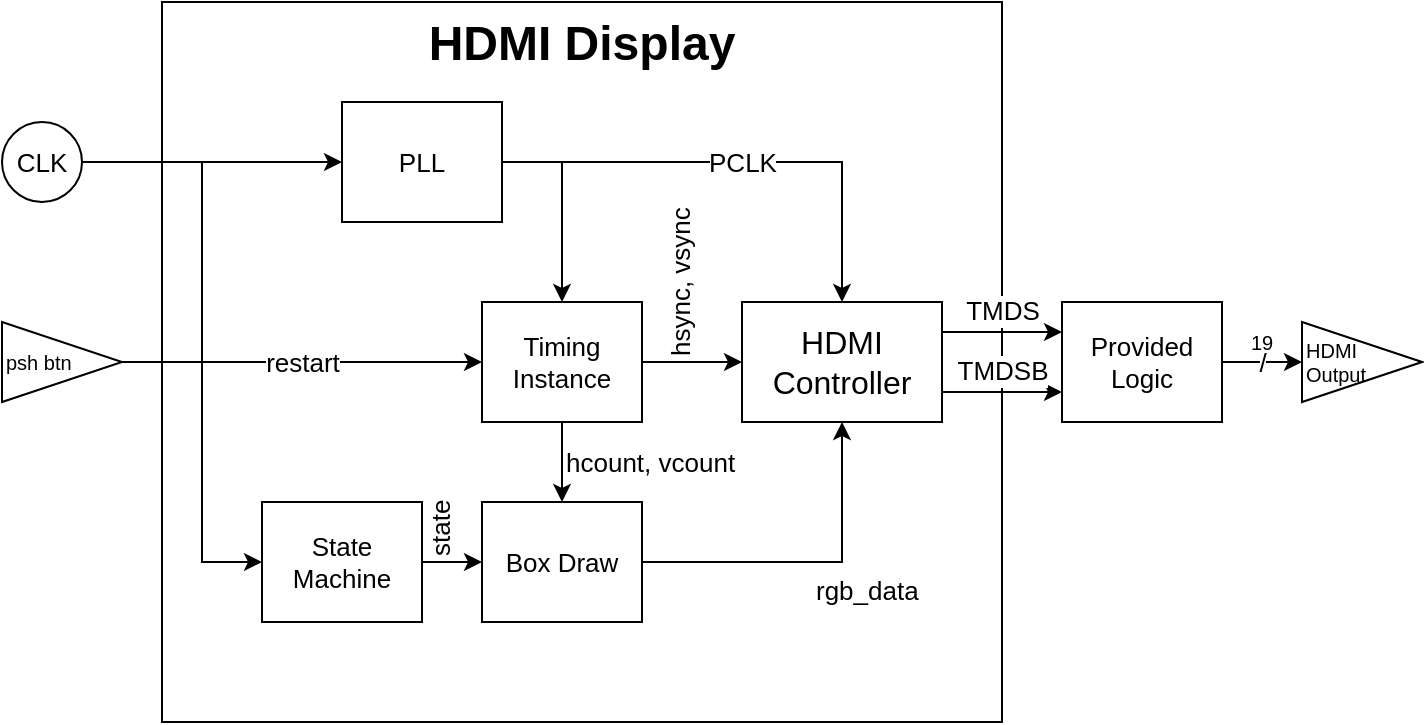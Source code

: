 <mxfile version="12.2.2" type="device" pages="1"><diagram id="qgjrS2K1t6nEMzr57tkp" name="Page-1"><mxGraphModel dx="1408" dy="748" grid="1" gridSize="10" guides="1" tooltips="1" connect="1" arrows="1" fold="1" page="1" pageScale="1" pageWidth="850" pageHeight="1100" math="0" shadow="0"><root><mxCell id="0"/><mxCell id="1" parent="0"/><mxCell id="UAfc2QD0hKN8cIli5ZDT-1" value="HDMI Display" style="rounded=0;whiteSpace=wrap;html=1;fontSize=24;fontStyle=1;verticalAlign=top;fillColor=none;align=center;" vertex="1" parent="1"><mxGeometry x="170" y="30" width="420" height="360" as="geometry"/></mxCell><mxCell id="UAfc2QD0hKN8cIli5ZDT-36" value="TMDS" style="edgeStyle=orthogonalEdgeStyle;rounded=0;orthogonalLoop=1;jettySize=auto;html=1;exitX=1;exitY=0.25;exitDx=0;exitDy=0;fontSize=13;align=center;entryX=0;entryY=0.25;entryDx=0;entryDy=0;verticalAlign=bottom;" edge="1" parent="1" source="UAfc2QD0hKN8cIli5ZDT-4" target="UAfc2QD0hKN8cIli5ZDT-38"><mxGeometry relative="1" as="geometry"><mxPoint x="620" y="195.333" as="targetPoint"/></mxGeometry></mxCell><mxCell id="UAfc2QD0hKN8cIli5ZDT-37" value="TMDSB" style="edgeStyle=orthogonalEdgeStyle;rounded=0;orthogonalLoop=1;jettySize=auto;html=1;exitX=1;exitY=0.75;exitDx=0;exitDy=0;fontSize=13;align=center;entryX=0;entryY=0.75;entryDx=0;entryDy=0;verticalAlign=bottom;" edge="1" parent="1" source="UAfc2QD0hKN8cIli5ZDT-4" target="UAfc2QD0hKN8cIli5ZDT-38"><mxGeometry relative="1" as="geometry"><mxPoint x="620" y="225.333" as="targetPoint"/></mxGeometry></mxCell><mxCell id="UAfc2QD0hKN8cIli5ZDT-4" value="HDMI Controller" style="rounded=0;whiteSpace=wrap;html=1;fillColor=none;fontSize=16;align=center;" vertex="1" parent="1"><mxGeometry x="460" y="180" width="100" height="60" as="geometry"/></mxCell><mxCell id="UAfc2QD0hKN8cIli5ZDT-19" style="edgeStyle=orthogonalEdgeStyle;rounded=0;orthogonalLoop=1;jettySize=auto;html=1;exitX=1;exitY=0.5;exitDx=0;exitDy=0;entryX=0.5;entryY=0;entryDx=0;entryDy=0;fontSize=13;" edge="1" parent="1" source="UAfc2QD0hKN8cIli5ZDT-8" target="UAfc2QD0hKN8cIli5ZDT-14"><mxGeometry relative="1" as="geometry"/></mxCell><mxCell id="UAfc2QD0hKN8cIli5ZDT-22" value="PCLK" style="edgeStyle=orthogonalEdgeStyle;rounded=0;orthogonalLoop=1;jettySize=auto;html=1;exitX=1;exitY=0.5;exitDx=0;exitDy=0;entryX=0.5;entryY=0;entryDx=0;entryDy=0;fontSize=13;" edge="1" parent="1" source="UAfc2QD0hKN8cIli5ZDT-8" target="UAfc2QD0hKN8cIli5ZDT-4"><mxGeometry relative="1" as="geometry"/></mxCell><mxCell id="UAfc2QD0hKN8cIli5ZDT-8" value="PLL" style="rounded=0;whiteSpace=wrap;html=1;fillColor=none;fontSize=13;align=center;" vertex="1" parent="1"><mxGeometry x="260" y="80" width="80" height="60" as="geometry"/></mxCell><mxCell id="UAfc2QD0hKN8cIli5ZDT-25" style="edgeStyle=orthogonalEdgeStyle;rounded=0;orthogonalLoop=1;jettySize=auto;html=1;exitX=1;exitY=0.5;exitDx=0;exitDy=0;entryX=0;entryY=0.5;entryDx=0;entryDy=0;fontSize=13;" edge="1" parent="1" source="UAfc2QD0hKN8cIli5ZDT-11" target="UAfc2QD0hKN8cIli5ZDT-8"><mxGeometry relative="1" as="geometry"/></mxCell><mxCell id="UAfc2QD0hKN8cIli5ZDT-27" style="edgeStyle=orthogonalEdgeStyle;rounded=0;orthogonalLoop=1;jettySize=auto;html=1;exitX=1;exitY=0.5;exitDx=0;exitDy=0;entryX=0;entryY=0.5;entryDx=0;entryDy=0;fontSize=13;" edge="1" parent="1" source="UAfc2QD0hKN8cIli5ZDT-11" target="UAfc2QD0hKN8cIli5ZDT-26"><mxGeometry relative="1" as="geometry"><Array as="points"><mxPoint x="190" y="110"/><mxPoint x="190" y="310"/></Array></mxGeometry></mxCell><mxCell id="UAfc2QD0hKN8cIli5ZDT-11" value="CLK" style="ellipse;whiteSpace=wrap;html=1;aspect=fixed;fillColor=none;fontSize=13;align=center;" vertex="1" parent="1"><mxGeometry x="90" y="90" width="40" height="40" as="geometry"/></mxCell><mxCell id="UAfc2QD0hKN8cIli5ZDT-32" value="hcount, vcount" style="edgeStyle=orthogonalEdgeStyle;rounded=0;orthogonalLoop=1;jettySize=auto;html=1;exitX=0.5;exitY=1;exitDx=0;exitDy=0;entryX=0.5;entryY=0;entryDx=0;entryDy=0;fontSize=13;verticalAlign=middle;align=left;" edge="1" parent="1" source="UAfc2QD0hKN8cIli5ZDT-14" target="UAfc2QD0hKN8cIli5ZDT-30"><mxGeometry relative="1" as="geometry"/></mxCell><mxCell id="UAfc2QD0hKN8cIli5ZDT-33" value="hsync, vsync" style="edgeStyle=orthogonalEdgeStyle;rounded=0;orthogonalLoop=1;jettySize=auto;html=1;exitX=1;exitY=0.5;exitDx=0;exitDy=0;entryX=0;entryY=0.5;entryDx=0;entryDy=0;fontSize=13;align=left;horizontal=0;verticalAlign=bottom;" edge="1" parent="1" source="UAfc2QD0hKN8cIli5ZDT-14" target="UAfc2QD0hKN8cIli5ZDT-4"><mxGeometry relative="1" as="geometry"/></mxCell><mxCell id="UAfc2QD0hKN8cIli5ZDT-14" value="Timing Instance" style="rounded=0;whiteSpace=wrap;html=1;fillColor=none;fontSize=13;align=center;" vertex="1" parent="1"><mxGeometry x="330" y="180" width="80" height="60" as="geometry"/></mxCell><mxCell id="UAfc2QD0hKN8cIli5ZDT-21" value="restart" style="edgeStyle=orthogonalEdgeStyle;rounded=0;orthogonalLoop=1;jettySize=auto;html=1;exitX=1;exitY=0.5;exitDx=0;exitDy=0;entryX=0;entryY=0.5;entryDx=0;entryDy=0;fontSize=13;" edge="1" parent="1" source="UAfc2QD0hKN8cIli5ZDT-20" target="UAfc2QD0hKN8cIli5ZDT-14"><mxGeometry relative="1" as="geometry"/></mxCell><mxCell id="UAfc2QD0hKN8cIli5ZDT-20" value="psh btn" style="triangle;whiteSpace=wrap;html=1;fillColor=none;fontSize=10;align=left;" vertex="1" parent="1"><mxGeometry x="90" y="190" width="60" height="40" as="geometry"/></mxCell><mxCell id="UAfc2QD0hKN8cIli5ZDT-31" value="state" style="edgeStyle=orthogonalEdgeStyle;rounded=0;orthogonalLoop=1;jettySize=auto;html=1;fontSize=13;align=left;horizontal=0;verticalAlign=bottom;" edge="1" parent="1" source="UAfc2QD0hKN8cIli5ZDT-26" target="UAfc2QD0hKN8cIli5ZDT-30"><mxGeometry relative="1" as="geometry"/></mxCell><mxCell id="UAfc2QD0hKN8cIli5ZDT-26" value="State Machine" style="rounded=0;whiteSpace=wrap;html=1;fillColor=none;fontSize=13;align=center;" vertex="1" parent="1"><mxGeometry x="220" y="280" width="80" height="60" as="geometry"/></mxCell><mxCell id="UAfc2QD0hKN8cIli5ZDT-34" value="rgb_data" style="edgeStyle=orthogonalEdgeStyle;rounded=0;orthogonalLoop=1;jettySize=auto;html=1;exitX=1;exitY=0.5;exitDx=0;exitDy=0;entryX=0.5;entryY=1;entryDx=0;entryDy=0;fontSize=13;align=left;verticalAlign=top;" edge="1" parent="1" source="UAfc2QD0hKN8cIli5ZDT-30" target="UAfc2QD0hKN8cIli5ZDT-4"><mxGeometry relative="1" as="geometry"/></mxCell><mxCell id="UAfc2QD0hKN8cIli5ZDT-30" value="Box Draw" style="rounded=0;whiteSpace=wrap;html=1;fillColor=none;fontSize=13;align=center;" vertex="1" parent="1"><mxGeometry x="330" y="280" width="80" height="60" as="geometry"/></mxCell><mxCell id="UAfc2QD0hKN8cIli5ZDT-39" value="/" style="edgeStyle=orthogonalEdgeStyle;rounded=0;orthogonalLoop=1;jettySize=auto;html=1;exitX=1;exitY=0.5;exitDx=0;exitDy=0;fontSize=13;align=center;" edge="1" parent="1" source="UAfc2QD0hKN8cIli5ZDT-38" target="UAfc2QD0hKN8cIli5ZDT-40"><mxGeometry relative="1" as="geometry"><mxPoint x="730.333" y="210.333" as="targetPoint"/></mxGeometry></mxCell><mxCell id="UAfc2QD0hKN8cIli5ZDT-38" value="Provided Logic" style="rounded=0;whiteSpace=wrap;html=1;fillColor=none;fontSize=13;align=center;" vertex="1" parent="1"><mxGeometry x="620" y="180" width="80" height="60" as="geometry"/></mxCell><mxCell id="UAfc2QD0hKN8cIli5ZDT-40" value="HDMI Output" style="triangle;whiteSpace=wrap;html=1;align=left;fontSize=10;" vertex="1" parent="1"><mxGeometry x="740" y="190" width="60" height="40" as="geometry"/></mxCell><mxCell id="UAfc2QD0hKN8cIli5ZDT-41" value="19" style="text;html=1;strokeColor=none;fillColor=none;align=center;verticalAlign=middle;whiteSpace=wrap;rounded=0;fontSize=10;" vertex="1" parent="1"><mxGeometry x="700" y="190" width="40" height="20" as="geometry"/></mxCell></root></mxGraphModel></diagram></mxfile>
